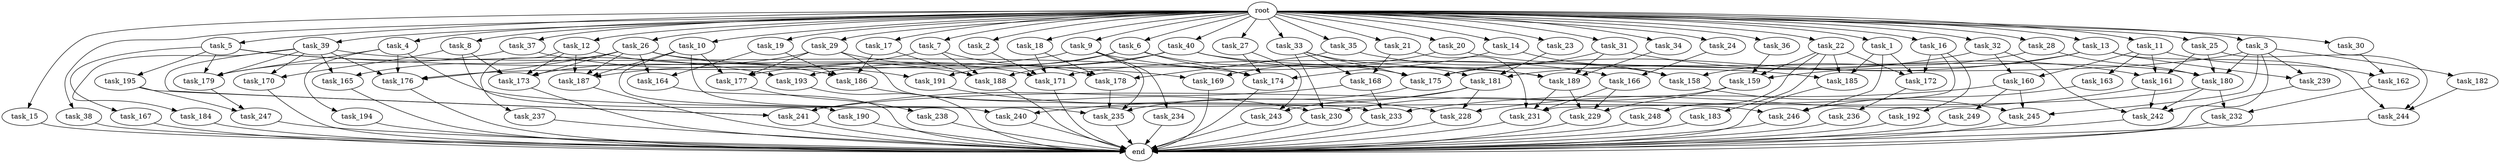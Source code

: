 digraph G {
  root [size="0.000000"];
  task_1 [size="102.400000"];
  task_2 [size="102.400000"];
  task_3 [size="102.400000"];
  task_4 [size="102.400000"];
  task_5 [size="102.400000"];
  task_6 [size="102.400000"];
  task_7 [size="102.400000"];
  task_8 [size="102.400000"];
  task_9 [size="102.400000"];
  task_10 [size="102.400000"];
  task_11 [size="102.400000"];
  task_12 [size="102.400000"];
  task_13 [size="102.400000"];
  task_14 [size="102.400000"];
  task_15 [size="102.400000"];
  task_16 [size="102.400000"];
  task_17 [size="102.400000"];
  task_18 [size="102.400000"];
  task_19 [size="102.400000"];
  task_20 [size="102.400000"];
  task_21 [size="102.400000"];
  task_22 [size="102.400000"];
  task_23 [size="102.400000"];
  task_24 [size="102.400000"];
  task_25 [size="102.400000"];
  task_26 [size="102.400000"];
  task_27 [size="102.400000"];
  task_28 [size="102.400000"];
  task_29 [size="102.400000"];
  task_30 [size="102.400000"];
  task_31 [size="102.400000"];
  task_32 [size="102.400000"];
  task_33 [size="102.400000"];
  task_34 [size="102.400000"];
  task_35 [size="102.400000"];
  task_36 [size="102.400000"];
  task_37 [size="102.400000"];
  task_38 [size="102.400000"];
  task_39 [size="102.400000"];
  task_40 [size="102.400000"];
  task_158 [size="67001489817.600006"];
  task_159 [size="76450417868.800003"];
  task_160 [size="127990025420.800003"];
  task_161 [size="176952652595.200012"];
  task_162 [size="171798691840.000000"];
  task_163 [size="85899345920.000000"];
  task_164 [size="83322365542.400009"];
  task_165 [size="35218731827.200005"];
  task_166 [size="73014444032.000000"];
  task_167 [size="13743895347.200001"];
  task_168 [size="93630287052.800003"];
  task_169 [size="21474836480.000000"];
  task_170 [size="107374182400.000000"];
  task_171 [size="146028888064.000000"];
  task_172 [size="60129542144.000000"];
  task_173 [size="128849018880.000000"];
  task_174 [size="109092169318.400009"];
  task_175 [size="204440443289.600006"];
  task_176 [size="91053306675.200012"];
  task_177 [size="91912300134.400009"];
  task_178 [size="138297946931.200012"];
  task_179 [size="52398601011.200005"];
  task_180 [size="102220221644.800003"];
  task_181 [size="197568495616.000000"];
  task_182 [size="21474836480.000000"];
  task_183 [size="7730941132.800000"];
  task_184 [size="21474836480.000000"];
  task_185 [size="71296457113.600006"];
  task_186 [size="133143986176.000000"];
  task_187 [size="108233175859.200012"];
  task_188 [size="128849018880.000000"];
  task_189 [size="146887881523.200012"];
  task_190 [size="42090679500.800003"];
  task_191 [size="45526653337.600006"];
  task_192 [size="30923764531.200001"];
  task_193 [size="55834574848.000000"];
  task_194 [size="13743895347.200001"];
  task_195 [size="13743895347.200001"];
  task_228 [size="90194313216.000000"];
  task_229 [size="38654705664.000000"];
  task_230 [size="154618822656.000000"];
  task_231 [size="63565515980.800003"];
  task_232 [size="38654705664.000000"];
  task_233 [size="46385646796.800003"];
  task_234 [size="42090679500.800003"];
  task_235 [size="168362718003.200012"];
  task_236 [size="42090679500.800003"];
  task_237 [size="21474836480.000000"];
  task_238 [size="13743895347.200001"];
  task_239 [size="76450417868.800003"];
  task_240 [size="140874927308.800018"];
  task_241 [size="40372692582.400002"];
  task_242 [size="102220221644.800003"];
  task_243 [size="58411555225.600006"];
  task_244 [size="127990025420.800003"];
  task_245 [size="46385646796.800003"];
  task_246 [size="121118077747.200012"];
  task_247 [size="73014444032.000000"];
  task_248 [size="7730941132.800000"];
  task_249 [size="21474836480.000000"];
  end [size="0.000000"];

  root -> task_1 [size="1.000000"];
  root -> task_2 [size="1.000000"];
  root -> task_3 [size="1.000000"];
  root -> task_4 [size="1.000000"];
  root -> task_5 [size="1.000000"];
  root -> task_6 [size="1.000000"];
  root -> task_7 [size="1.000000"];
  root -> task_8 [size="1.000000"];
  root -> task_9 [size="1.000000"];
  root -> task_10 [size="1.000000"];
  root -> task_11 [size="1.000000"];
  root -> task_12 [size="1.000000"];
  root -> task_13 [size="1.000000"];
  root -> task_14 [size="1.000000"];
  root -> task_15 [size="1.000000"];
  root -> task_16 [size="1.000000"];
  root -> task_17 [size="1.000000"];
  root -> task_18 [size="1.000000"];
  root -> task_19 [size="1.000000"];
  root -> task_20 [size="1.000000"];
  root -> task_21 [size="1.000000"];
  root -> task_22 [size="1.000000"];
  root -> task_23 [size="1.000000"];
  root -> task_24 [size="1.000000"];
  root -> task_25 [size="1.000000"];
  root -> task_26 [size="1.000000"];
  root -> task_27 [size="1.000000"];
  root -> task_28 [size="1.000000"];
  root -> task_29 [size="1.000000"];
  root -> task_30 [size="1.000000"];
  root -> task_31 [size="1.000000"];
  root -> task_32 [size="1.000000"];
  root -> task_33 [size="1.000000"];
  root -> task_34 [size="1.000000"];
  root -> task_35 [size="1.000000"];
  root -> task_36 [size="1.000000"];
  root -> task_37 [size="1.000000"];
  root -> task_38 [size="1.000000"];
  root -> task_39 [size="1.000000"];
  root -> task_40 [size="1.000000"];
  task_1 -> task_172 [size="209715200.000000"];
  task_1 -> task_185 [size="209715200.000000"];
  task_1 -> task_246 [size="209715200.000000"];
  task_2 -> task_171 [size="301989888.000000"];
  task_3 -> task_171 [size="209715200.000000"];
  task_3 -> task_180 [size="209715200.000000"];
  task_3 -> task_182 [size="209715200.000000"];
  task_3 -> task_239 [size="209715200.000000"];
  task_3 -> task_242 [size="209715200.000000"];
  task_3 -> task_245 [size="209715200.000000"];
  task_4 -> task_176 [size="134217728.000000"];
  task_4 -> task_179 [size="134217728.000000"];
  task_4 -> task_194 [size="134217728.000000"];
  task_4 -> task_246 [size="134217728.000000"];
  task_5 -> task_167 [size="134217728.000000"];
  task_5 -> task_169 [size="134217728.000000"];
  task_5 -> task_179 [size="134217728.000000"];
  task_5 -> task_193 [size="134217728.000000"];
  task_5 -> task_195 [size="134217728.000000"];
  task_6 -> task_174 [size="411041792.000000"];
  task_6 -> task_175 [size="411041792.000000"];
  task_6 -> task_177 [size="411041792.000000"];
  task_6 -> task_191 [size="411041792.000000"];
  task_7 -> task_178 [size="301989888.000000"];
  task_7 -> task_187 [size="301989888.000000"];
  task_7 -> task_188 [size="301989888.000000"];
  task_8 -> task_170 [size="838860800.000000"];
  task_8 -> task_173 [size="838860800.000000"];
  task_8 -> task_240 [size="838860800.000000"];
  task_9 -> task_166 [size="411041792.000000"];
  task_9 -> task_176 [size="411041792.000000"];
  task_9 -> task_234 [size="411041792.000000"];
  task_9 -> task_235 [size="411041792.000000"];
  task_10 -> task_177 [size="411041792.000000"];
  task_10 -> task_187 [size="411041792.000000"];
  task_10 -> task_190 [size="411041792.000000"];
  task_10 -> task_235 [size="411041792.000000"];
  task_11 -> task_160 [size="838860800.000000"];
  task_11 -> task_161 [size="838860800.000000"];
  task_11 -> task_162 [size="838860800.000000"];
  task_11 -> task_163 [size="838860800.000000"];
  task_12 -> task_173 [size="209715200.000000"];
  task_12 -> task_186 [size="209715200.000000"];
  task_12 -> task_187 [size="209715200.000000"];
  task_12 -> task_237 [size="209715200.000000"];
  task_13 -> task_159 [size="536870912.000000"];
  task_13 -> task_175 [size="536870912.000000"];
  task_13 -> task_239 [size="536870912.000000"];
  task_13 -> task_244 [size="536870912.000000"];
  task_14 -> task_158 [size="411041792.000000"];
  task_14 -> task_174 [size="411041792.000000"];
  task_15 -> end [size="1.000000"];
  task_16 -> task_172 [size="301989888.000000"];
  task_16 -> task_192 [size="301989888.000000"];
  task_16 -> task_231 [size="301989888.000000"];
  task_17 -> task_186 [size="411041792.000000"];
  task_17 -> task_188 [size="411041792.000000"];
  task_18 -> task_171 [size="838860800.000000"];
  task_18 -> task_178 [size="838860800.000000"];
  task_19 -> task_164 [size="679477248.000000"];
  task_19 -> task_186 [size="679477248.000000"];
  task_20 -> task_169 [size="75497472.000000"];
  task_20 -> task_180 [size="75497472.000000"];
  task_21 -> task_168 [size="75497472.000000"];
  task_21 -> task_231 [size="75497472.000000"];
  task_22 -> task_159 [size="75497472.000000"];
  task_22 -> task_172 [size="75497472.000000"];
  task_22 -> task_183 [size="75497472.000000"];
  task_22 -> task_185 [size="75497472.000000"];
  task_22 -> task_248 [size="75497472.000000"];
  task_23 -> task_181 [size="679477248.000000"];
  task_24 -> task_166 [size="301989888.000000"];
  task_25 -> task_161 [size="679477248.000000"];
  task_25 -> task_180 [size="679477248.000000"];
  task_25 -> task_244 [size="679477248.000000"];
  task_26 -> task_164 [size="134217728.000000"];
  task_26 -> task_165 [size="134217728.000000"];
  task_26 -> task_173 [size="134217728.000000"];
  task_26 -> task_176 [size="134217728.000000"];
  task_26 -> task_187 [size="134217728.000000"];
  task_26 -> task_188 [size="134217728.000000"];
  task_26 -> task_189 [size="134217728.000000"];
  task_27 -> task_174 [size="33554432.000000"];
  task_27 -> task_243 [size="33554432.000000"];
  task_28 -> task_158 [size="33554432.000000"];
  task_28 -> task_180 [size="33554432.000000"];
  task_29 -> task_171 [size="75497472.000000"];
  task_29 -> task_173 [size="75497472.000000"];
  task_29 -> task_177 [size="75497472.000000"];
  task_29 -> task_233 [size="75497472.000000"];
  task_30 -> task_162 [size="838860800.000000"];
  task_31 -> task_161 [size="209715200.000000"];
  task_31 -> task_175 [size="209715200.000000"];
  task_31 -> task_189 [size="209715200.000000"];
  task_32 -> task_160 [size="411041792.000000"];
  task_32 -> task_181 [size="411041792.000000"];
  task_32 -> task_242 [size="411041792.000000"];
  task_33 -> task_168 [size="838860800.000000"];
  task_33 -> task_175 [size="838860800.000000"];
  task_33 -> task_181 [size="838860800.000000"];
  task_33 -> task_230 [size="838860800.000000"];
  task_34 -> task_189 [size="679477248.000000"];
  task_35 -> task_158 [size="209715200.000000"];
  task_35 -> task_178 [size="209715200.000000"];
  task_36 -> task_159 [size="134217728.000000"];
  task_37 -> task_179 [size="33554432.000000"];
  task_37 -> task_191 [size="33554432.000000"];
  task_38 -> end [size="1.000000"];
  task_39 -> task_165 [size="209715200.000000"];
  task_39 -> task_170 [size="209715200.000000"];
  task_39 -> task_174 [size="209715200.000000"];
  task_39 -> task_176 [size="209715200.000000"];
  task_39 -> task_179 [size="209715200.000000"];
  task_39 -> task_184 [size="209715200.000000"];
  task_39 -> task_241 [size="209715200.000000"];
  task_40 -> task_185 [size="411041792.000000"];
  task_40 -> task_188 [size="411041792.000000"];
  task_40 -> task_189 [size="411041792.000000"];
  task_40 -> task_193 [size="411041792.000000"];
  task_158 -> task_245 [size="33554432.000000"];
  task_159 -> task_229 [size="134217728.000000"];
  task_159 -> task_230 [size="134217728.000000"];
  task_160 -> task_228 [size="209715200.000000"];
  task_160 -> task_245 [size="209715200.000000"];
  task_160 -> task_249 [size="209715200.000000"];
  task_161 -> task_233 [size="301989888.000000"];
  task_161 -> task_242 [size="301989888.000000"];
  task_162 -> task_232 [size="301989888.000000"];
  task_163 -> task_246 [size="838860800.000000"];
  task_164 -> end [size="1.000000"];
  task_165 -> end [size="1.000000"];
  task_166 -> task_229 [size="33554432.000000"];
  task_166 -> task_231 [size="33554432.000000"];
  task_167 -> end [size="1.000000"];
  task_168 -> task_233 [size="75497472.000000"];
  task_168 -> task_241 [size="75497472.000000"];
  task_169 -> end [size="1.000000"];
  task_170 -> end [size="1.000000"];
  task_171 -> end [size="1.000000"];
  task_172 -> task_236 [size="411041792.000000"];
  task_173 -> end [size="1.000000"];
  task_174 -> end [size="1.000000"];
  task_175 -> task_235 [size="411041792.000000"];
  task_176 -> end [size="1.000000"];
  task_177 -> task_238 [size="134217728.000000"];
  task_178 -> task_235 [size="411041792.000000"];
  task_179 -> task_247 [size="679477248.000000"];
  task_180 -> task_232 [size="75497472.000000"];
  task_180 -> task_241 [size="75497472.000000"];
  task_180 -> task_242 [size="75497472.000000"];
  task_181 -> task_228 [size="536870912.000000"];
  task_181 -> task_240 [size="536870912.000000"];
  task_181 -> task_243 [size="536870912.000000"];
  task_182 -> task_244 [size="33554432.000000"];
  task_183 -> end [size="1.000000"];
  task_184 -> end [size="1.000000"];
  task_185 -> end [size="1.000000"];
  task_186 -> task_230 [size="536870912.000000"];
  task_187 -> end [size="1.000000"];
  task_188 -> end [size="1.000000"];
  task_189 -> task_229 [size="209715200.000000"];
  task_189 -> task_231 [size="209715200.000000"];
  task_190 -> end [size="1.000000"];
  task_191 -> task_228 [size="134217728.000000"];
  task_192 -> end [size="1.000000"];
  task_193 -> end [size="1.000000"];
  task_194 -> end [size="1.000000"];
  task_195 -> task_241 [size="33554432.000000"];
  task_195 -> task_247 [size="33554432.000000"];
  task_228 -> end [size="1.000000"];
  task_229 -> end [size="1.000000"];
  task_230 -> end [size="1.000000"];
  task_231 -> end [size="1.000000"];
  task_232 -> end [size="1.000000"];
  task_233 -> end [size="1.000000"];
  task_234 -> end [size="1.000000"];
  task_235 -> end [size="1.000000"];
  task_236 -> end [size="1.000000"];
  task_237 -> end [size="1.000000"];
  task_238 -> end [size="1.000000"];
  task_239 -> end [size="1.000000"];
  task_240 -> end [size="1.000000"];
  task_241 -> end [size="1.000000"];
  task_242 -> end [size="1.000000"];
  task_243 -> end [size="1.000000"];
  task_244 -> end [size="1.000000"];
  task_245 -> end [size="1.000000"];
  task_246 -> end [size="1.000000"];
  task_247 -> end [size="1.000000"];
  task_248 -> end [size="1.000000"];
  task_249 -> end [size="1.000000"];
}
